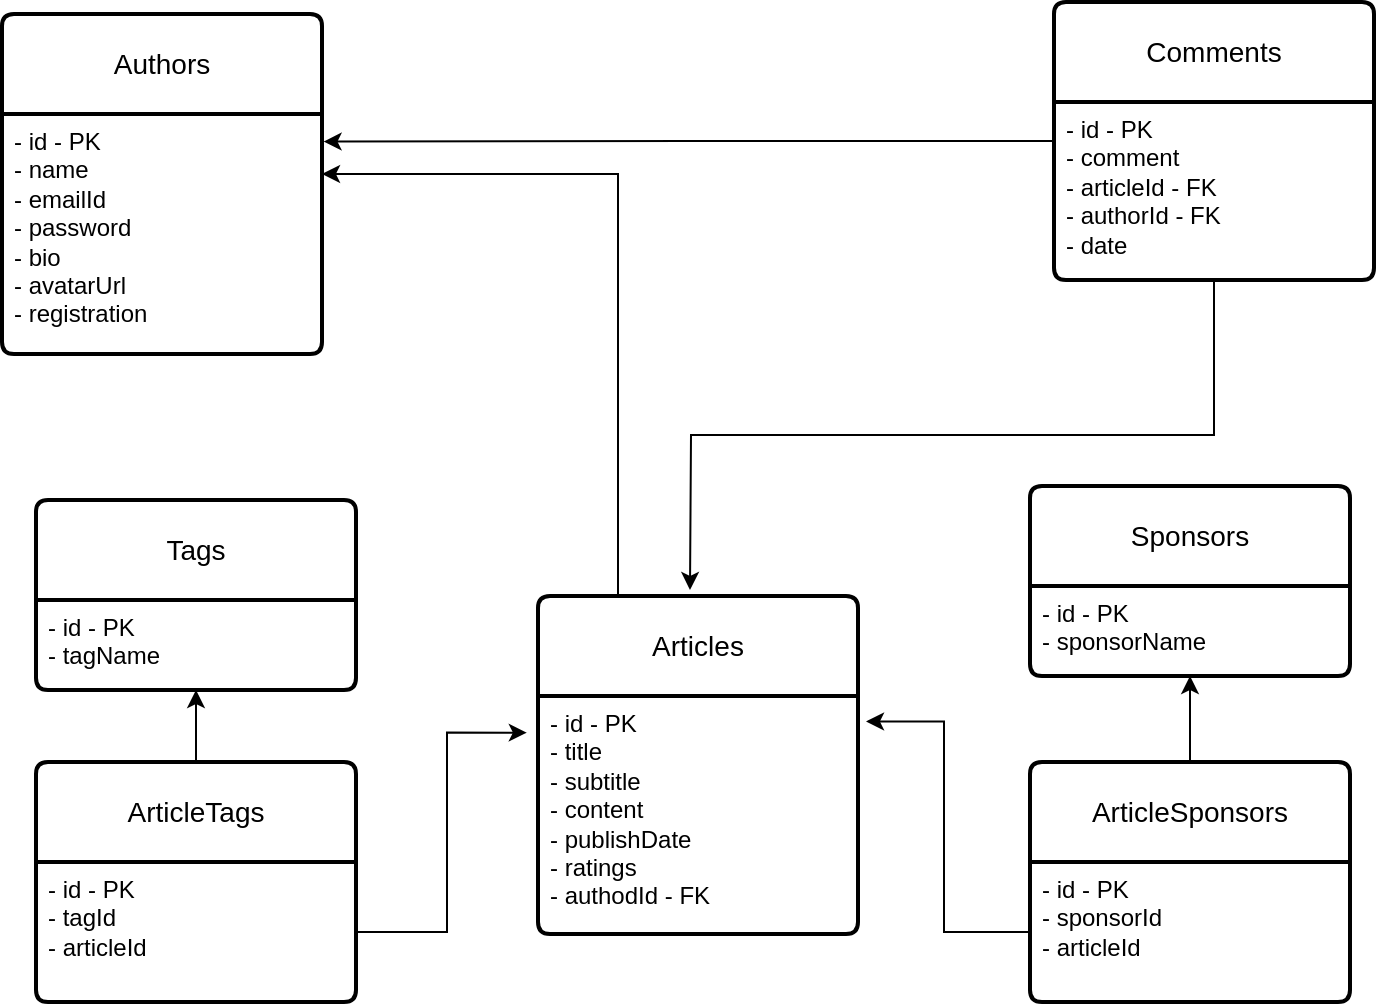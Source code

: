 <mxfile version="21.6.1" type="device">
  <diagram name="Page-1" id="_vUZPAlZEiB5AV3Dw5Fj">
    <mxGraphModel dx="1050" dy="581" grid="0" gridSize="10" guides="1" tooltips="1" connect="1" arrows="1" fold="1" page="1" pageScale="1" pageWidth="850" pageHeight="1100" math="0" shadow="0">
      <root>
        <mxCell id="0" />
        <mxCell id="1" parent="0" />
        <mxCell id="699oIrvPUedQxloaIlU1-6" value="Authors" style="swimlane;childLayout=stackLayout;horizontal=1;startSize=50;horizontalStack=0;rounded=1;fontSize=14;fontStyle=0;strokeWidth=2;resizeParent=0;resizeLast=1;shadow=0;dashed=0;align=center;arcSize=4;whiteSpace=wrap;html=1;" vertex="1" parent="1">
          <mxGeometry x="86" y="62" width="160" height="170" as="geometry" />
        </mxCell>
        <mxCell id="699oIrvPUedQxloaIlU1-7" value="- id - PK&lt;br&gt;- name&lt;br&gt;- emailId&lt;br&gt;- password&lt;br&gt;- bio&lt;br&gt;- avatarUrl&lt;br&gt;- registration" style="align=left;strokeColor=none;fillColor=none;spacingLeft=4;fontSize=12;verticalAlign=top;resizable=0;rotatable=0;part=1;html=1;" vertex="1" parent="699oIrvPUedQxloaIlU1-6">
          <mxGeometry y="50" width="160" height="120" as="geometry" />
        </mxCell>
        <mxCell id="699oIrvPUedQxloaIlU1-34" style="edgeStyle=orthogonalEdgeStyle;rounded=0;orthogonalLoop=1;jettySize=auto;html=1;entryX=1.005;entryY=0.115;entryDx=0;entryDy=0;entryPerimeter=0;" edge="1" parent="1" source="699oIrvPUedQxloaIlU1-9" target="699oIrvPUedQxloaIlU1-7">
          <mxGeometry relative="1" as="geometry" />
        </mxCell>
        <mxCell id="699oIrvPUedQxloaIlU1-9" value="Comments" style="swimlane;childLayout=stackLayout;horizontal=1;startSize=50;horizontalStack=0;rounded=1;fontSize=14;fontStyle=0;strokeWidth=2;resizeParent=0;resizeLast=1;shadow=0;dashed=0;align=center;arcSize=4;whiteSpace=wrap;html=1;" vertex="1" parent="1">
          <mxGeometry x="612" y="56" width="160" height="139" as="geometry" />
        </mxCell>
        <mxCell id="699oIrvPUedQxloaIlU1-10" value="- id - PK&lt;br&gt;- comment&lt;br&gt;- articleId - FK&lt;br&gt;- authorId - FK&lt;br&gt;- date" style="align=left;strokeColor=none;fillColor=none;spacingLeft=4;fontSize=12;verticalAlign=top;resizable=0;rotatable=0;part=1;html=1;" vertex="1" parent="699oIrvPUedQxloaIlU1-9">
          <mxGeometry y="50" width="160" height="89" as="geometry" />
        </mxCell>
        <mxCell id="699oIrvPUedQxloaIlU1-37" style="edgeStyle=orthogonalEdgeStyle;rounded=0;orthogonalLoop=1;jettySize=auto;html=1;exitX=0.25;exitY=0;exitDx=0;exitDy=0;entryX=1;entryY=0.25;entryDx=0;entryDy=0;" edge="1" parent="1" source="699oIrvPUedQxloaIlU1-11" target="699oIrvPUedQxloaIlU1-7">
          <mxGeometry relative="1" as="geometry" />
        </mxCell>
        <mxCell id="699oIrvPUedQxloaIlU1-11" value="Articles" style="swimlane;childLayout=stackLayout;horizontal=1;startSize=50;horizontalStack=0;rounded=1;fontSize=14;fontStyle=0;strokeWidth=2;resizeParent=0;resizeLast=1;shadow=0;dashed=0;align=center;arcSize=4;whiteSpace=wrap;html=1;" vertex="1" parent="1">
          <mxGeometry x="354" y="353" width="160" height="169" as="geometry" />
        </mxCell>
        <mxCell id="699oIrvPUedQxloaIlU1-12" value="- id - PK&lt;br&gt;- title&lt;br&gt;- subtitle&lt;br&gt;- content&lt;br&gt;- publishDate&lt;br&gt;- ratings&lt;br&gt;- authodId - FK" style="align=left;strokeColor=none;fillColor=none;spacingLeft=4;fontSize=12;verticalAlign=top;resizable=0;rotatable=0;part=1;html=1;" vertex="1" parent="699oIrvPUedQxloaIlU1-11">
          <mxGeometry y="50" width="160" height="119" as="geometry" />
        </mxCell>
        <mxCell id="699oIrvPUedQxloaIlU1-13" value="Tags" style="swimlane;childLayout=stackLayout;horizontal=1;startSize=50;horizontalStack=0;rounded=1;fontSize=14;fontStyle=0;strokeWidth=2;resizeParent=0;resizeLast=1;shadow=0;dashed=0;align=center;arcSize=4;whiteSpace=wrap;html=1;" vertex="1" parent="1">
          <mxGeometry x="103" y="305" width="160" height="95" as="geometry" />
        </mxCell>
        <mxCell id="699oIrvPUedQxloaIlU1-14" value="- id - PK&lt;br&gt;- tagName" style="align=left;strokeColor=none;fillColor=none;spacingLeft=4;fontSize=12;verticalAlign=top;resizable=0;rotatable=0;part=1;html=1;" vertex="1" parent="699oIrvPUedQxloaIlU1-13">
          <mxGeometry y="50" width="160" height="45" as="geometry" />
        </mxCell>
        <mxCell id="699oIrvPUedQxloaIlU1-30" style="edgeStyle=orthogonalEdgeStyle;rounded=0;orthogonalLoop=1;jettySize=auto;html=1;exitX=0.5;exitY=0;exitDx=0;exitDy=0;entryX=0.5;entryY=1;entryDx=0;entryDy=0;" edge="1" parent="1" source="699oIrvPUedQxloaIlU1-15" target="699oIrvPUedQxloaIlU1-14">
          <mxGeometry relative="1" as="geometry" />
        </mxCell>
        <mxCell id="699oIrvPUedQxloaIlU1-15" value="ArticleTags" style="swimlane;childLayout=stackLayout;horizontal=1;startSize=50;horizontalStack=0;rounded=1;fontSize=14;fontStyle=0;strokeWidth=2;resizeParent=0;resizeLast=1;shadow=0;dashed=0;align=center;arcSize=4;whiteSpace=wrap;html=1;" vertex="1" parent="1">
          <mxGeometry x="103" y="436" width="160" height="120" as="geometry" />
        </mxCell>
        <mxCell id="699oIrvPUedQxloaIlU1-16" value="- id - PK&lt;br&gt;- tagId&lt;br&gt;- articleId" style="align=left;strokeColor=none;fillColor=none;spacingLeft=4;fontSize=12;verticalAlign=top;resizable=0;rotatable=0;part=1;html=1;" vertex="1" parent="699oIrvPUedQxloaIlU1-15">
          <mxGeometry y="50" width="160" height="70" as="geometry" />
        </mxCell>
        <mxCell id="699oIrvPUedQxloaIlU1-22" value="Sponsors" style="swimlane;childLayout=stackLayout;horizontal=1;startSize=50;horizontalStack=0;rounded=1;fontSize=14;fontStyle=0;strokeWidth=2;resizeParent=0;resizeLast=1;shadow=0;dashed=0;align=center;arcSize=4;whiteSpace=wrap;html=1;" vertex="1" parent="1">
          <mxGeometry x="600" y="298" width="160" height="95" as="geometry" />
        </mxCell>
        <mxCell id="699oIrvPUedQxloaIlU1-23" value="- id - PK&lt;br&gt;- sponsorName" style="align=left;strokeColor=none;fillColor=none;spacingLeft=4;fontSize=12;verticalAlign=top;resizable=0;rotatable=0;part=1;html=1;" vertex="1" parent="699oIrvPUedQxloaIlU1-22">
          <mxGeometry y="50" width="160" height="45" as="geometry" />
        </mxCell>
        <mxCell id="699oIrvPUedQxloaIlU1-32" style="edgeStyle=orthogonalEdgeStyle;rounded=0;orthogonalLoop=1;jettySize=auto;html=1;exitX=0.5;exitY=0;exitDx=0;exitDy=0;entryX=0.5;entryY=1;entryDx=0;entryDy=0;" edge="1" parent="1" source="699oIrvPUedQxloaIlU1-24" target="699oIrvPUedQxloaIlU1-23">
          <mxGeometry relative="1" as="geometry" />
        </mxCell>
        <mxCell id="699oIrvPUedQxloaIlU1-24" value="ArticleSponsors" style="swimlane;childLayout=stackLayout;horizontal=1;startSize=50;horizontalStack=0;rounded=1;fontSize=14;fontStyle=0;strokeWidth=2;resizeParent=0;resizeLast=1;shadow=0;dashed=0;align=center;arcSize=4;whiteSpace=wrap;html=1;" vertex="1" parent="1">
          <mxGeometry x="600" y="436" width="160" height="120" as="geometry" />
        </mxCell>
        <mxCell id="699oIrvPUedQxloaIlU1-25" value="- id - PK&lt;br&gt;- sponsorId&lt;br&gt;- articleId" style="align=left;strokeColor=none;fillColor=none;spacingLeft=4;fontSize=12;verticalAlign=top;resizable=0;rotatable=0;part=1;html=1;" vertex="1" parent="699oIrvPUedQxloaIlU1-24">
          <mxGeometry y="50" width="160" height="70" as="geometry" />
        </mxCell>
        <mxCell id="699oIrvPUedQxloaIlU1-28" style="edgeStyle=orthogonalEdgeStyle;rounded=0;orthogonalLoop=1;jettySize=auto;html=1;exitX=0.5;exitY=1;exitDx=0;exitDy=0;" edge="1" parent="1" source="699oIrvPUedQxloaIlU1-10">
          <mxGeometry relative="1" as="geometry">
            <mxPoint x="430" y="350" as="targetPoint" />
          </mxGeometry>
        </mxCell>
        <mxCell id="699oIrvPUedQxloaIlU1-31" style="edgeStyle=orthogonalEdgeStyle;rounded=0;orthogonalLoop=1;jettySize=auto;html=1;exitX=1;exitY=0.5;exitDx=0;exitDy=0;entryX=-0.035;entryY=0.154;entryDx=0;entryDy=0;entryPerimeter=0;" edge="1" parent="1" source="699oIrvPUedQxloaIlU1-16" target="699oIrvPUedQxloaIlU1-12">
          <mxGeometry relative="1" as="geometry" />
        </mxCell>
        <mxCell id="699oIrvPUedQxloaIlU1-33" style="edgeStyle=orthogonalEdgeStyle;rounded=0;orthogonalLoop=1;jettySize=auto;html=1;exitX=0;exitY=0.5;exitDx=0;exitDy=0;entryX=1.025;entryY=0.107;entryDx=0;entryDy=0;entryPerimeter=0;" edge="1" parent="1" source="699oIrvPUedQxloaIlU1-25" target="699oIrvPUedQxloaIlU1-12">
          <mxGeometry relative="1" as="geometry" />
        </mxCell>
      </root>
    </mxGraphModel>
  </diagram>
</mxfile>
